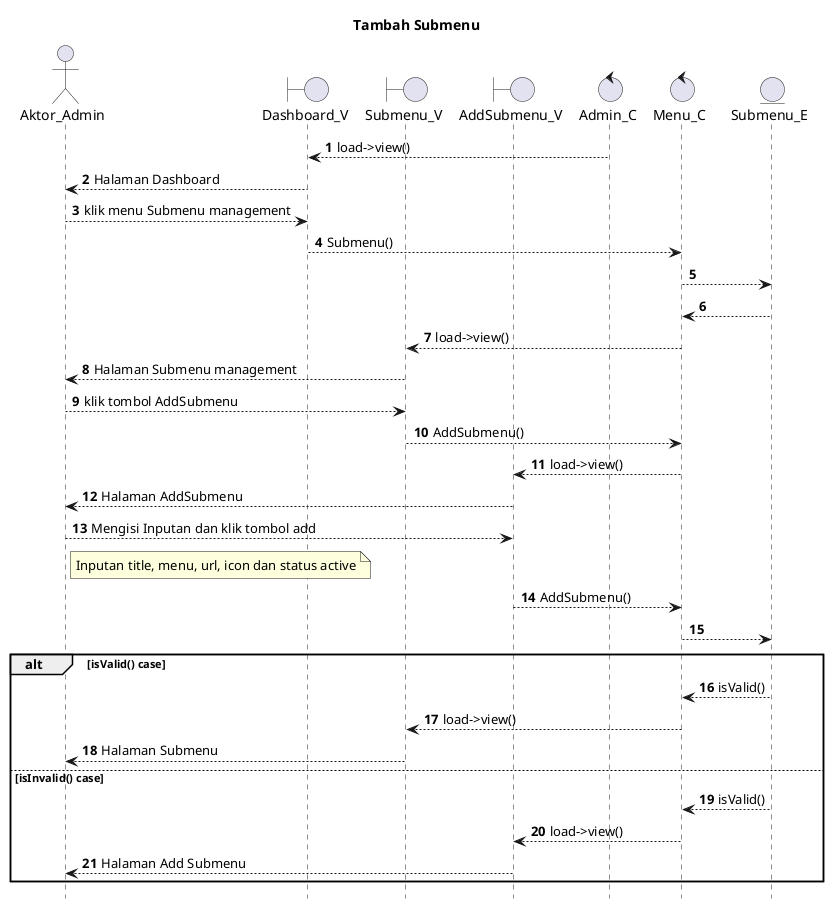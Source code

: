 @startuml

autonumber
hide footbox
title Tambah Submenu

Actor Aktor_Admin
boundary Dashboard_V
boundary Submenu_V
boundary AddSubmenu_V
control Admin_C
control Menu_C
Entity Submenu_E

Admin_C --> Dashboard_V: load->view()
Dashboard_V --> Aktor_Admin: Halaman Dashboard
Aktor_Admin --> Dashboard_V: klik menu Submenu management
Dashboard_V --> Menu_C: Submenu()
Menu_C --> Submenu_E:
    
    Submenu_E --> Menu_C:
    Menu_C --> Submenu_V: load->view()
    Submenu_V --> Aktor_Admin: Halaman Submenu management

Aktor_Admin --> Submenu_V: klik tombol AddSubmenu
Submenu_V --> Menu_C: AddSubmenu()
Menu_C --> AddSubmenu_V: load->view()
AddSubmenu_V --> Aktor_Admin: Halaman AddSubmenu

Aktor_Admin --> AddSubmenu_V: Mengisi Inputan dan klik tombol add
    note right of Aktor_Admin
        Inputan title, menu, url, icon dan status active
            end note
AddSubmenu_V --> Menu_C: AddSubmenu()
Menu_C --> Submenu_E:

alt isValid() case
    
    Submenu_E --> Menu_C: isValid()
    Menu_C --> Submenu_V: load->view()
    Submenu_V --> Aktor_Admin: Halaman Submenu

else isInvalid() case
    
    Submenu_E --> Menu_C: isValid()
    Menu_C --> AddSubmenu_V: load->view()
    AddSubmenu_V --> Aktor_Admin: Halaman Add Submenu

end
@enduml